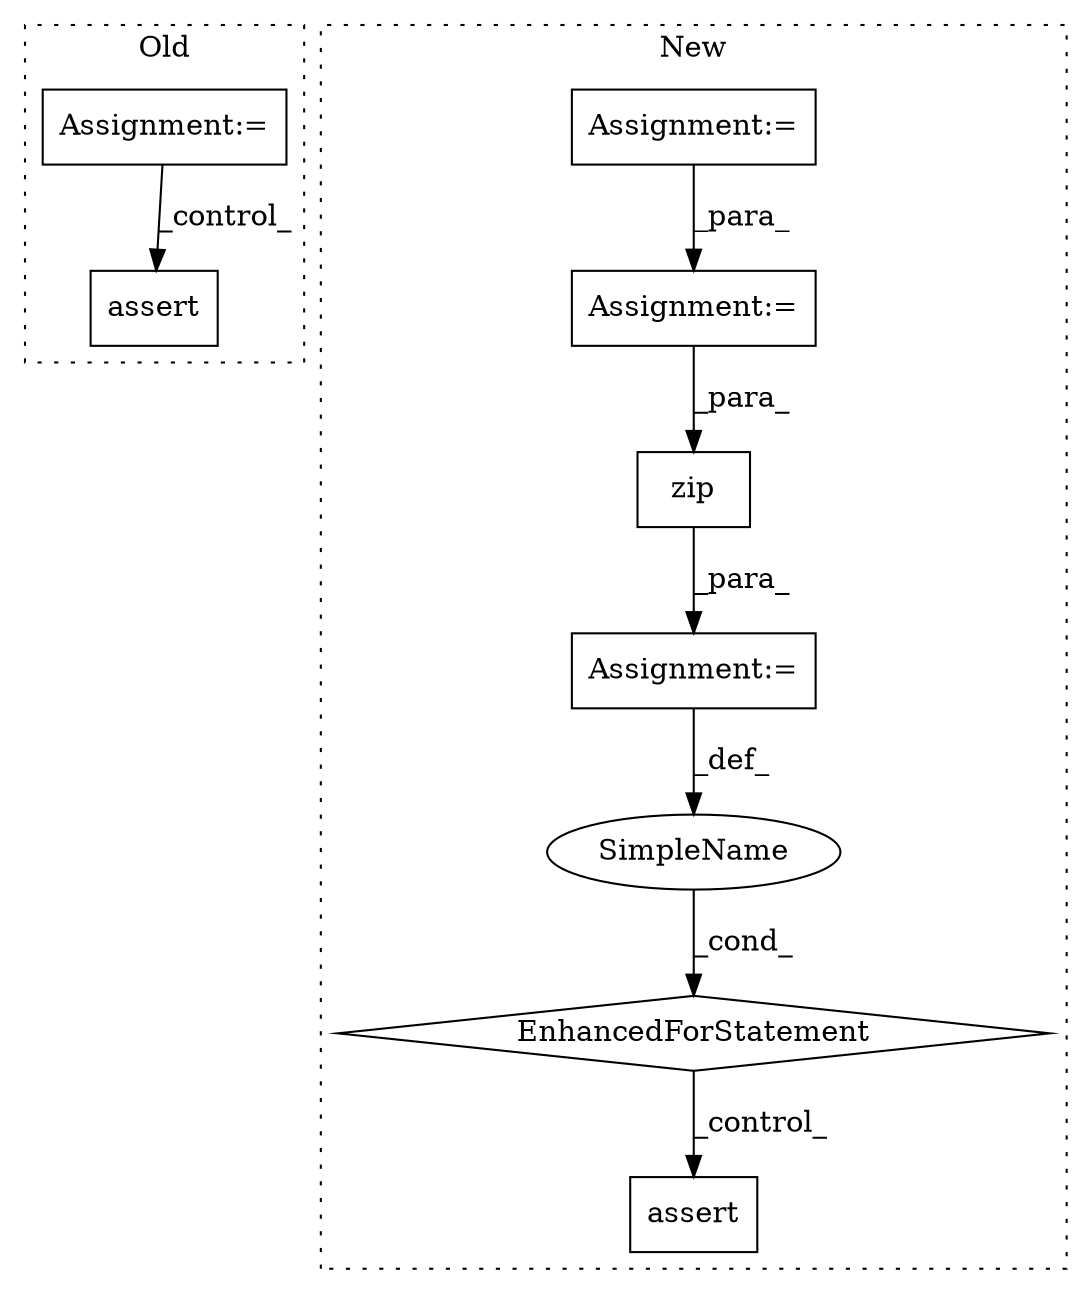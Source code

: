 digraph G {
subgraph cluster0 {
1 [label="assert" a="32" s="2503,2551" l="16,1" shape="box"];
9 [label="Assignment:=" a="7" s="2353,2436" l="53,2" shape="box"];
label = "Old";
style="dotted";
}
subgraph cluster1 {
2 [label="EnhancedForStatement" a="70" s="3419,3557" l="68,2" shape="diamond"];
3 [label="Assignment:=" a="7" s="3419,3557" l="68,2" shape="box"];
4 [label="assert" a="32" s="3604,3632" l="16,1" shape="box"];
5 [label="SimpleName" a="42" s="3495" l="2" shape="ellipse"];
6 [label="zip" a="32" s="3500,3556" l="4,1" shape="box"];
7 [label="Assignment:=" a="7" s="3393" l="2" shape="box"];
8 [label="Assignment:=" a="7" s="3222" l="1" shape="box"];
label = "New";
style="dotted";
}
2 -> 4 [label="_control_"];
3 -> 5 [label="_def_"];
5 -> 2 [label="_cond_"];
6 -> 3 [label="_para_"];
7 -> 6 [label="_para_"];
8 -> 7 [label="_para_"];
9 -> 1 [label="_control_"];
}